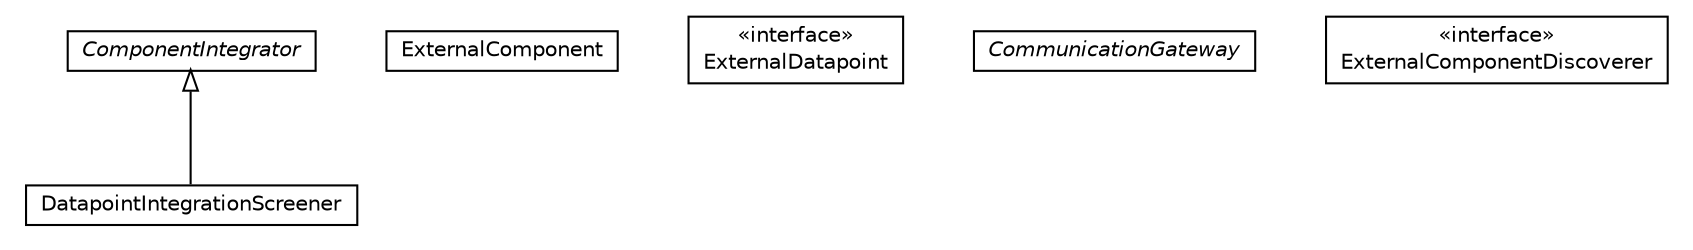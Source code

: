 #!/usr/local/bin/dot
#
# Class diagram 
# Generated by UMLGraph version R5_6-24-gf6e263 (http://www.umlgraph.org/)
#

digraph G {
	edge [fontname="Helvetica",fontsize=10,labelfontname="Helvetica",labelfontsize=10];
	node [fontname="Helvetica",fontsize=10,shape=plaintext];
	nodesep=0.25;
	ranksep=0.5;
	// org.universAAL.lddi.abstraction.ComponentIntegrator
	c15686 [label=<<table title="org.universAAL.lddi.abstraction.ComponentIntegrator" border="0" cellborder="1" cellspacing="0" cellpadding="2" port="p" href="./ComponentIntegrator.html">
		<tr><td><table border="0" cellspacing="0" cellpadding="1">
<tr><td align="center" balign="center"><font face="Helvetica-Oblique"> ComponentIntegrator </font></td></tr>
		</table></td></tr>
		</table>>, URL="./ComponentIntegrator.html", fontname="Helvetica", fontcolor="black", fontsize=10.0];
	// org.universAAL.lddi.abstraction.DatapointIntegrationScreener
	c15687 [label=<<table title="org.universAAL.lddi.abstraction.DatapointIntegrationScreener" border="0" cellborder="1" cellspacing="0" cellpadding="2" port="p" href="./DatapointIntegrationScreener.html">
		<tr><td><table border="0" cellspacing="0" cellpadding="1">
<tr><td align="center" balign="center"> DatapointIntegrationScreener </td></tr>
		</table></td></tr>
		</table>>, URL="./DatapointIntegrationScreener.html", fontname="Helvetica", fontcolor="black", fontsize=10.0];
	// org.universAAL.lddi.abstraction.ExternalComponent
	c15688 [label=<<table title="org.universAAL.lddi.abstraction.ExternalComponent" border="0" cellborder="1" cellspacing="0" cellpadding="2" port="p" href="./ExternalComponent.html">
		<tr><td><table border="0" cellspacing="0" cellpadding="1">
<tr><td align="center" balign="center"> ExternalComponent </td></tr>
		</table></td></tr>
		</table>>, URL="./ExternalComponent.html", fontname="Helvetica", fontcolor="black", fontsize=10.0];
	// org.universAAL.lddi.abstraction.ExternalDatapoint
	c15689 [label=<<table title="org.universAAL.lddi.abstraction.ExternalDatapoint" border="0" cellborder="1" cellspacing="0" cellpadding="2" port="p" href="./ExternalDatapoint.html">
		<tr><td><table border="0" cellspacing="0" cellpadding="1">
<tr><td align="center" balign="center"> &#171;interface&#187; </td></tr>
<tr><td align="center" balign="center"> ExternalDatapoint </td></tr>
		</table></td></tr>
		</table>>, URL="./ExternalDatapoint.html", fontname="Helvetica", fontcolor="black", fontsize=10.0];
	// org.universAAL.lddi.abstraction.CommunicationGateway
	c15690 [label=<<table title="org.universAAL.lddi.abstraction.CommunicationGateway" border="0" cellborder="1" cellspacing="0" cellpadding="2" port="p" href="./CommunicationGateway.html">
		<tr><td><table border="0" cellspacing="0" cellpadding="1">
<tr><td align="center" balign="center"><font face="Helvetica-Oblique"> CommunicationGateway </font></td></tr>
		</table></td></tr>
		</table>>, URL="./CommunicationGateway.html", fontname="Helvetica", fontcolor="black", fontsize=10.0];
	// org.universAAL.lddi.abstraction.ExternalComponentDiscoverer
	c15691 [label=<<table title="org.universAAL.lddi.abstraction.ExternalComponentDiscoverer" border="0" cellborder="1" cellspacing="0" cellpadding="2" port="p" href="./ExternalComponentDiscoverer.html">
		<tr><td><table border="0" cellspacing="0" cellpadding="1">
<tr><td align="center" balign="center"> &#171;interface&#187; </td></tr>
<tr><td align="center" balign="center"> ExternalComponentDiscoverer </td></tr>
		</table></td></tr>
		</table>>, URL="./ExternalComponentDiscoverer.html", fontname="Helvetica", fontcolor="black", fontsize=10.0];
	//org.universAAL.lddi.abstraction.DatapointIntegrationScreener extends org.universAAL.lddi.abstraction.ComponentIntegrator
	c15686:p -> c15687:p [dir=back,arrowtail=empty];
}

